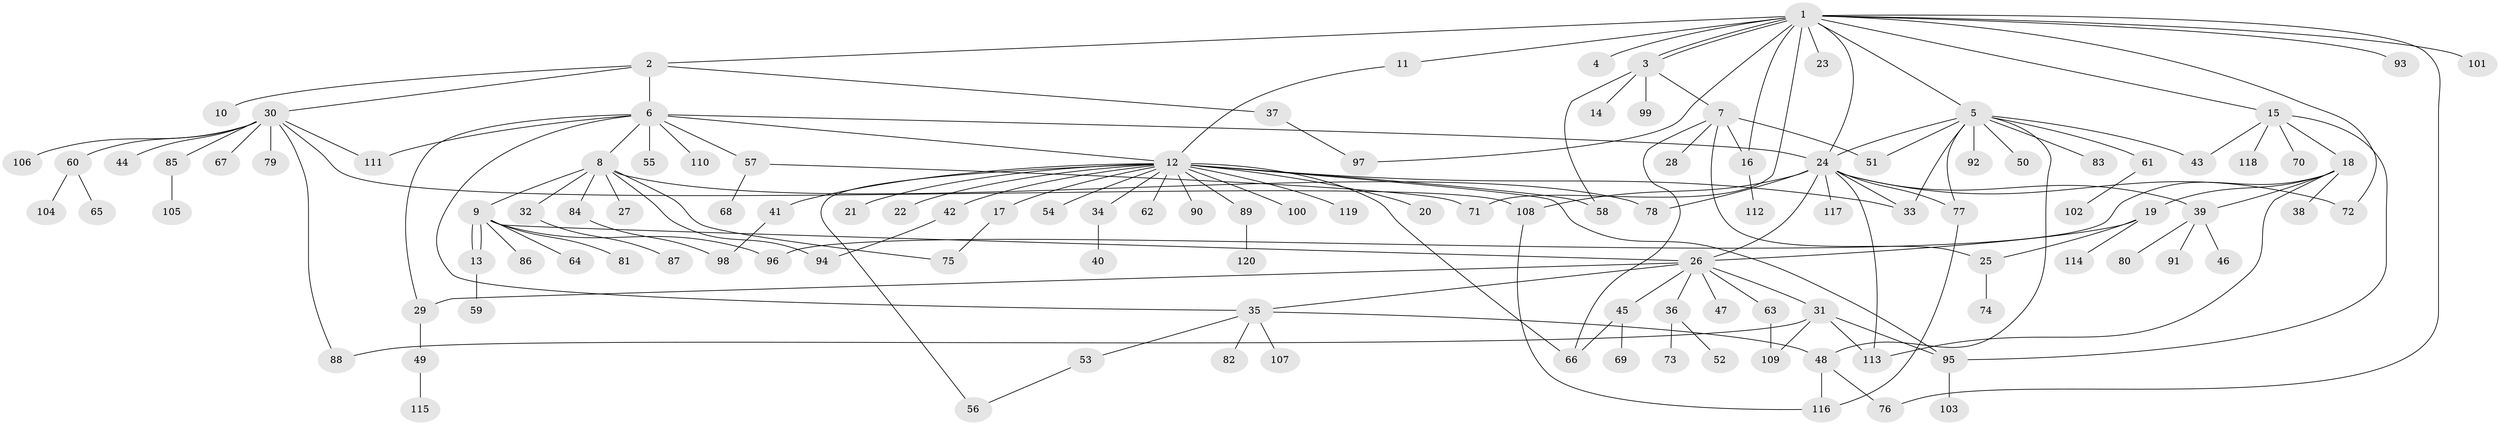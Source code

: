// Generated by graph-tools (version 1.1) at 2025/01/03/09/25 03:01:45]
// undirected, 120 vertices, 160 edges
graph export_dot {
graph [start="1"]
  node [color=gray90,style=filled];
  1;
  2;
  3;
  4;
  5;
  6;
  7;
  8;
  9;
  10;
  11;
  12;
  13;
  14;
  15;
  16;
  17;
  18;
  19;
  20;
  21;
  22;
  23;
  24;
  25;
  26;
  27;
  28;
  29;
  30;
  31;
  32;
  33;
  34;
  35;
  36;
  37;
  38;
  39;
  40;
  41;
  42;
  43;
  44;
  45;
  46;
  47;
  48;
  49;
  50;
  51;
  52;
  53;
  54;
  55;
  56;
  57;
  58;
  59;
  60;
  61;
  62;
  63;
  64;
  65;
  66;
  67;
  68;
  69;
  70;
  71;
  72;
  73;
  74;
  75;
  76;
  77;
  78;
  79;
  80;
  81;
  82;
  83;
  84;
  85;
  86;
  87;
  88;
  89;
  90;
  91;
  92;
  93;
  94;
  95;
  96;
  97;
  98;
  99;
  100;
  101;
  102;
  103;
  104;
  105;
  106;
  107;
  108;
  109;
  110;
  111;
  112;
  113;
  114;
  115;
  116;
  117;
  118;
  119;
  120;
  1 -- 2;
  1 -- 3;
  1 -- 3;
  1 -- 4;
  1 -- 5;
  1 -- 11;
  1 -- 15;
  1 -- 16;
  1 -- 23;
  1 -- 24;
  1 -- 71;
  1 -- 72;
  1 -- 76;
  1 -- 93;
  1 -- 97;
  1 -- 101;
  2 -- 6;
  2 -- 10;
  2 -- 30;
  2 -- 37;
  3 -- 7;
  3 -- 14;
  3 -- 58;
  3 -- 99;
  5 -- 24;
  5 -- 33;
  5 -- 43;
  5 -- 48;
  5 -- 50;
  5 -- 51;
  5 -- 61;
  5 -- 77;
  5 -- 83;
  5 -- 92;
  6 -- 8;
  6 -- 12;
  6 -- 24;
  6 -- 29;
  6 -- 35;
  6 -- 55;
  6 -- 57;
  6 -- 110;
  6 -- 111;
  7 -- 16;
  7 -- 25;
  7 -- 28;
  7 -- 51;
  7 -- 66;
  8 -- 9;
  8 -- 27;
  8 -- 32;
  8 -- 75;
  8 -- 78;
  8 -- 84;
  8 -- 94;
  9 -- 13;
  9 -- 13;
  9 -- 26;
  9 -- 64;
  9 -- 81;
  9 -- 86;
  9 -- 96;
  11 -- 12;
  12 -- 17;
  12 -- 20;
  12 -- 21;
  12 -- 22;
  12 -- 33;
  12 -- 34;
  12 -- 41;
  12 -- 42;
  12 -- 54;
  12 -- 56;
  12 -- 58;
  12 -- 62;
  12 -- 66;
  12 -- 89;
  12 -- 90;
  12 -- 95;
  12 -- 100;
  12 -- 119;
  13 -- 59;
  15 -- 18;
  15 -- 43;
  15 -- 70;
  15 -- 95;
  15 -- 118;
  16 -- 112;
  17 -- 75;
  18 -- 19;
  18 -- 38;
  18 -- 39;
  18 -- 96;
  18 -- 113;
  19 -- 25;
  19 -- 26;
  19 -- 114;
  24 -- 26;
  24 -- 33;
  24 -- 39;
  24 -- 72;
  24 -- 77;
  24 -- 78;
  24 -- 108;
  24 -- 113;
  24 -- 117;
  25 -- 74;
  26 -- 29;
  26 -- 31;
  26 -- 35;
  26 -- 36;
  26 -- 45;
  26 -- 47;
  26 -- 63;
  29 -- 49;
  30 -- 44;
  30 -- 60;
  30 -- 67;
  30 -- 79;
  30 -- 85;
  30 -- 88;
  30 -- 106;
  30 -- 108;
  30 -- 111;
  31 -- 88;
  31 -- 95;
  31 -- 109;
  31 -- 113;
  32 -- 87;
  34 -- 40;
  35 -- 48;
  35 -- 53;
  35 -- 82;
  35 -- 107;
  36 -- 52;
  36 -- 73;
  37 -- 97;
  39 -- 46;
  39 -- 80;
  39 -- 91;
  41 -- 98;
  42 -- 94;
  45 -- 66;
  45 -- 69;
  48 -- 76;
  48 -- 116;
  49 -- 115;
  53 -- 56;
  57 -- 68;
  57 -- 71;
  60 -- 65;
  60 -- 104;
  61 -- 102;
  63 -- 109;
  77 -- 116;
  84 -- 98;
  85 -- 105;
  89 -- 120;
  95 -- 103;
  108 -- 116;
}
